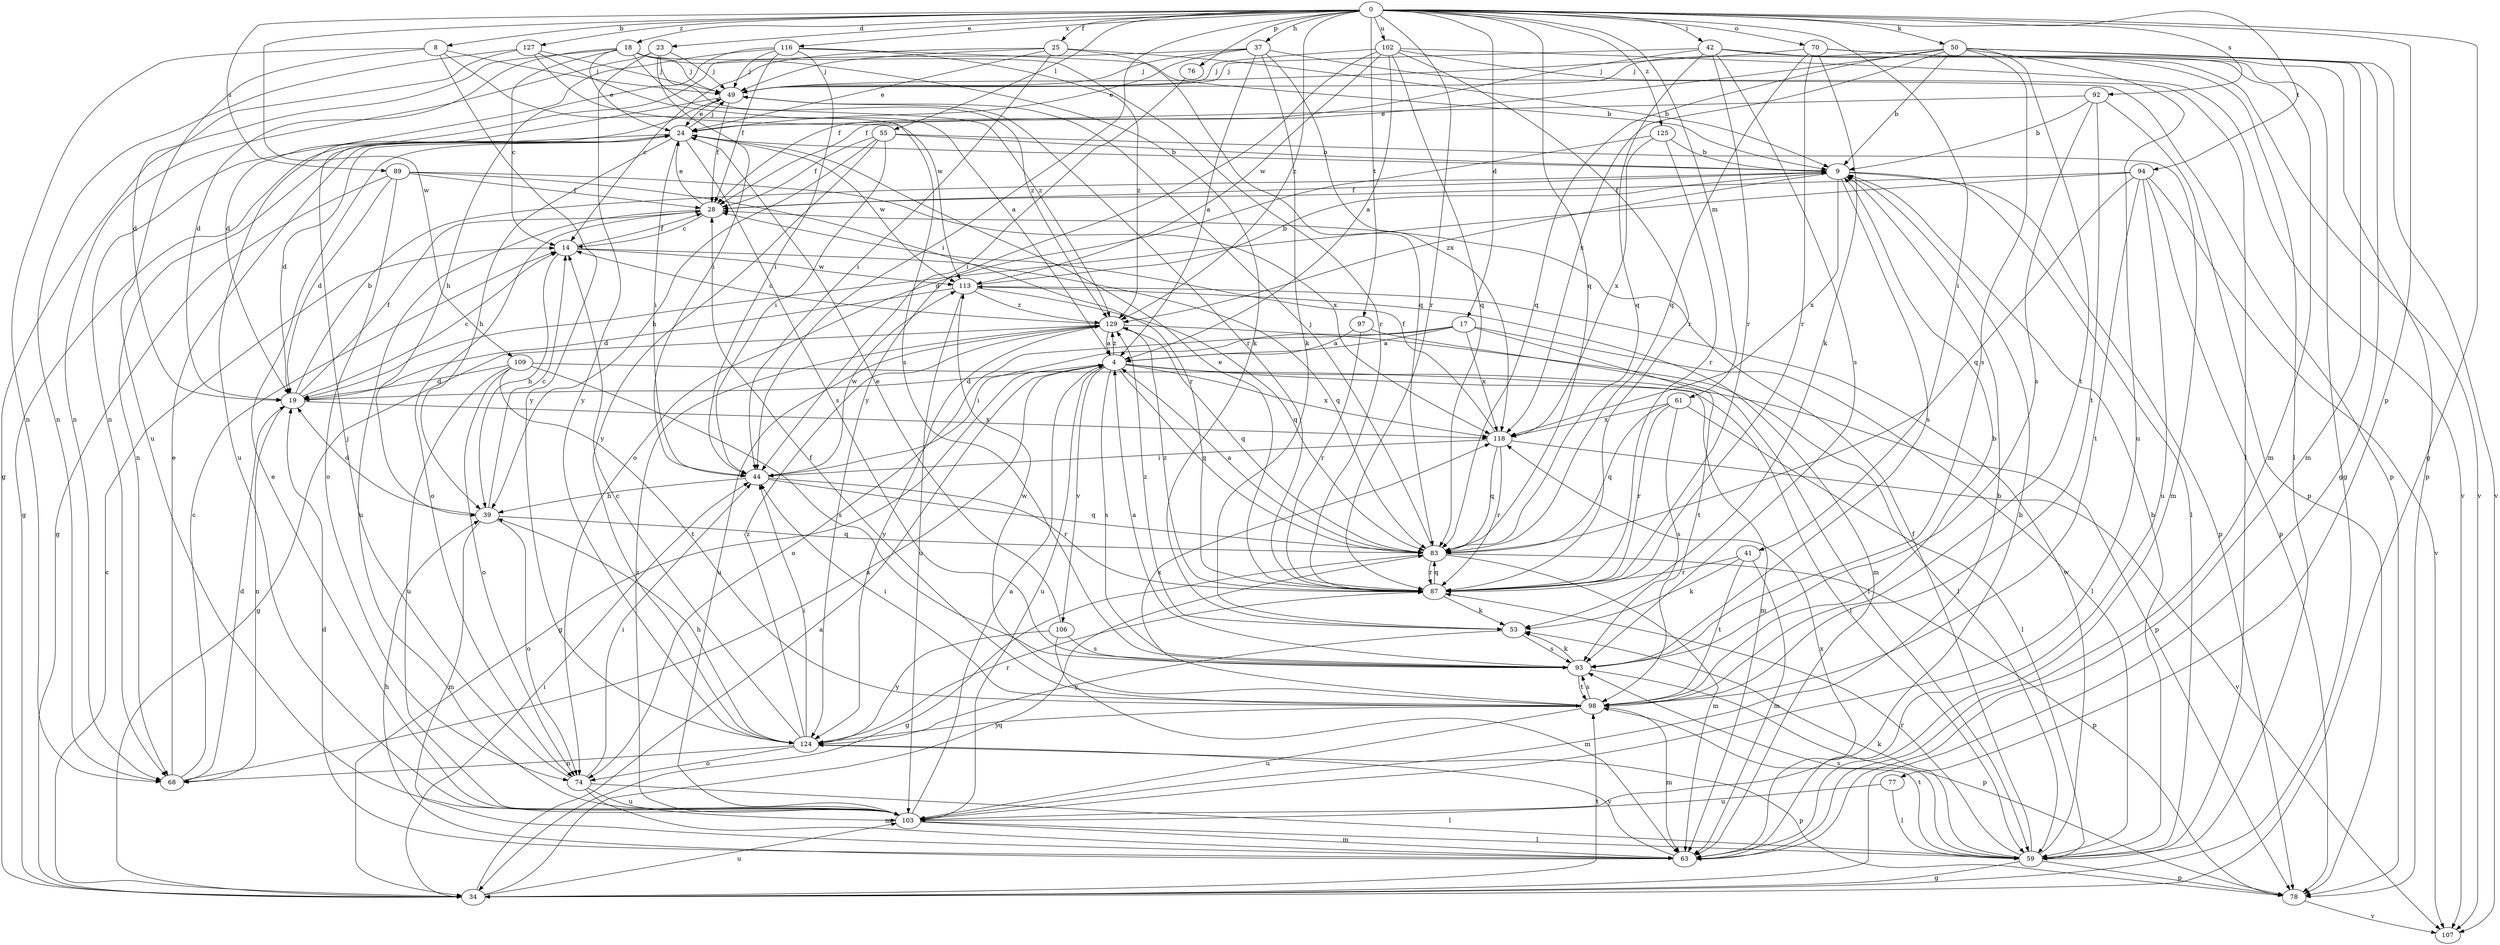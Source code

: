strict digraph  {
0;
4;
8;
9;
14;
17;
18;
19;
23;
24;
25;
28;
34;
37;
39;
41;
42;
44;
49;
50;
53;
55;
59;
61;
63;
68;
70;
74;
76;
77;
78;
83;
87;
89;
92;
93;
94;
97;
98;
102;
103;
106;
107;
109;
113;
116;
118;
124;
125;
127;
129;
0 -> 8  [label=b];
0 -> 17  [label=d];
0 -> 18  [label=d];
0 -> 23  [label=e];
0 -> 25  [label=f];
0 -> 34  [label=g];
0 -> 37  [label=h];
0 -> 41  [label=i];
0 -> 42  [label=i];
0 -> 44  [label=i];
0 -> 50  [label=k];
0 -> 55  [label=l];
0 -> 61  [label=m];
0 -> 70  [label=o];
0 -> 76  [label=p];
0 -> 77  [label=p];
0 -> 83  [label=q];
0 -> 87  [label=r];
0 -> 89  [label=s];
0 -> 92  [label=s];
0 -> 94  [label=t];
0 -> 97  [label=t];
0 -> 102  [label=u];
0 -> 109  [label=w];
0 -> 116  [label=x];
0 -> 125  [label=z];
0 -> 127  [label=z];
0 -> 129  [label=z];
4 -> 19  [label=d];
4 -> 34  [label=g];
4 -> 63  [label=m];
4 -> 78  [label=p];
4 -> 83  [label=q];
4 -> 93  [label=s];
4 -> 103  [label=u];
4 -> 106  [label=v];
4 -> 118  [label=x];
4 -> 129  [label=z];
8 -> 49  [label=j];
8 -> 68  [label=n];
8 -> 103  [label=u];
8 -> 113  [label=w];
8 -> 124  [label=y];
9 -> 28  [label=f];
9 -> 59  [label=l];
9 -> 78  [label=p];
9 -> 93  [label=s];
9 -> 118  [label=x];
9 -> 129  [label=z];
14 -> 28  [label=f];
14 -> 39  [label=h];
14 -> 83  [label=q];
14 -> 113  [label=w];
17 -> 4  [label=a];
17 -> 44  [label=i];
17 -> 59  [label=l];
17 -> 74  [label=o];
17 -> 98  [label=t];
17 -> 118  [label=x];
18 -> 14  [label=c];
18 -> 19  [label=d];
18 -> 24  [label=e];
18 -> 34  [label=g];
18 -> 49  [label=j];
18 -> 53  [label=k];
18 -> 87  [label=r];
18 -> 129  [label=z];
19 -> 9  [label=b];
19 -> 14  [label=c];
19 -> 28  [label=f];
19 -> 68  [label=n];
19 -> 118  [label=x];
23 -> 44  [label=i];
23 -> 49  [label=j];
23 -> 68  [label=n];
23 -> 124  [label=y];
23 -> 129  [label=z];
24 -> 9  [label=b];
24 -> 19  [label=d];
24 -> 34  [label=g];
24 -> 39  [label=h];
24 -> 44  [label=i];
24 -> 49  [label=j];
24 -> 68  [label=n];
24 -> 93  [label=s];
24 -> 113  [label=w];
25 -> 9  [label=b];
25 -> 14  [label=c];
25 -> 24  [label=e];
25 -> 44  [label=i];
25 -> 49  [label=j];
25 -> 83  [label=q];
28 -> 14  [label=c];
28 -> 24  [label=e];
28 -> 74  [label=o];
28 -> 103  [label=u];
34 -> 4  [label=a];
34 -> 14  [label=c];
34 -> 44  [label=i];
34 -> 83  [label=q];
34 -> 98  [label=t];
34 -> 103  [label=u];
37 -> 4  [label=a];
37 -> 19  [label=d];
37 -> 24  [label=e];
37 -> 49  [label=j];
37 -> 53  [label=k];
37 -> 78  [label=p];
37 -> 118  [label=x];
39 -> 14  [label=c];
39 -> 19  [label=d];
39 -> 63  [label=m];
39 -> 74  [label=o];
39 -> 83  [label=q];
41 -> 53  [label=k];
41 -> 63  [label=m];
41 -> 87  [label=r];
41 -> 98  [label=t];
42 -> 28  [label=f];
42 -> 49  [label=j];
42 -> 59  [label=l];
42 -> 83  [label=q];
42 -> 87  [label=r];
42 -> 93  [label=s];
42 -> 107  [label=v];
44 -> 39  [label=h];
44 -> 83  [label=q];
44 -> 87  [label=r];
44 -> 113  [label=w];
49 -> 24  [label=e];
49 -> 28  [label=f];
49 -> 87  [label=r];
49 -> 103  [label=u];
50 -> 9  [label=b];
50 -> 28  [label=f];
50 -> 34  [label=g];
50 -> 49  [label=j];
50 -> 63  [label=m];
50 -> 83  [label=q];
50 -> 93  [label=s];
50 -> 98  [label=t];
50 -> 103  [label=u];
50 -> 107  [label=v];
50 -> 118  [label=x];
53 -> 93  [label=s];
53 -> 124  [label=y];
53 -> 129  [label=z];
55 -> 9  [label=b];
55 -> 28  [label=f];
55 -> 39  [label=h];
55 -> 44  [label=i];
55 -> 63  [label=m];
55 -> 124  [label=y];
59 -> 9  [label=b];
59 -> 28  [label=f];
59 -> 34  [label=g];
59 -> 53  [label=k];
59 -> 78  [label=p];
59 -> 87  [label=r];
59 -> 93  [label=s];
59 -> 98  [label=t];
59 -> 113  [label=w];
61 -> 59  [label=l];
61 -> 83  [label=q];
61 -> 87  [label=r];
61 -> 93  [label=s];
61 -> 118  [label=x];
63 -> 9  [label=b];
63 -> 19  [label=d];
63 -> 39  [label=h];
63 -> 118  [label=x];
63 -> 124  [label=y];
68 -> 4  [label=a];
68 -> 14  [label=c];
68 -> 19  [label=d];
68 -> 24  [label=e];
70 -> 34  [label=g];
70 -> 49  [label=j];
70 -> 53  [label=k];
70 -> 63  [label=m];
70 -> 78  [label=p];
70 -> 83  [label=q];
70 -> 87  [label=r];
74 -> 44  [label=i];
74 -> 49  [label=j];
74 -> 59  [label=l];
74 -> 63  [label=m];
74 -> 103  [label=u];
76 -> 44  [label=i];
77 -> 59  [label=l];
77 -> 103  [label=u];
78 -> 107  [label=v];
83 -> 4  [label=a];
83 -> 34  [label=g];
83 -> 49  [label=j];
83 -> 63  [label=m];
83 -> 78  [label=p];
83 -> 87  [label=r];
87 -> 24  [label=e];
87 -> 53  [label=k];
87 -> 83  [label=q];
87 -> 129  [label=z];
89 -> 19  [label=d];
89 -> 28  [label=f];
89 -> 34  [label=g];
89 -> 74  [label=o];
89 -> 87  [label=r];
89 -> 118  [label=x];
92 -> 9  [label=b];
92 -> 24  [label=e];
92 -> 78  [label=p];
92 -> 93  [label=s];
92 -> 98  [label=t];
93 -> 4  [label=a];
93 -> 53  [label=k];
93 -> 78  [label=p];
93 -> 98  [label=t];
94 -> 19  [label=d];
94 -> 28  [label=f];
94 -> 78  [label=p];
94 -> 83  [label=q];
94 -> 98  [label=t];
94 -> 103  [label=u];
94 -> 107  [label=v];
97 -> 4  [label=a];
97 -> 59  [label=l];
97 -> 87  [label=r];
98 -> 9  [label=b];
98 -> 28  [label=f];
98 -> 44  [label=i];
98 -> 63  [label=m];
98 -> 93  [label=s];
98 -> 103  [label=u];
98 -> 113  [label=w];
98 -> 118  [label=x];
98 -> 124  [label=y];
102 -> 4  [label=a];
102 -> 49  [label=j];
102 -> 59  [label=l];
102 -> 83  [label=q];
102 -> 87  [label=r];
102 -> 107  [label=v];
102 -> 113  [label=w];
102 -> 124  [label=y];
103 -> 4  [label=a];
103 -> 9  [label=b];
103 -> 24  [label=e];
103 -> 59  [label=l];
103 -> 63  [label=m];
103 -> 129  [label=z];
106 -> 24  [label=e];
106 -> 63  [label=m];
106 -> 93  [label=s];
106 -> 124  [label=y];
109 -> 19  [label=d];
109 -> 59  [label=l];
109 -> 74  [label=o];
109 -> 93  [label=s];
109 -> 98  [label=t];
109 -> 103  [label=u];
113 -> 9  [label=b];
113 -> 19  [label=d];
113 -> 63  [label=m];
113 -> 83  [label=q];
113 -> 103  [label=u];
113 -> 129  [label=z];
116 -> 9  [label=b];
116 -> 28  [label=f];
116 -> 39  [label=h];
116 -> 44  [label=i];
116 -> 49  [label=j];
116 -> 68  [label=n];
116 -> 129  [label=z];
118 -> 28  [label=f];
118 -> 44  [label=i];
118 -> 83  [label=q];
118 -> 87  [label=r];
118 -> 107  [label=v];
124 -> 14  [label=c];
124 -> 39  [label=h];
124 -> 44  [label=i];
124 -> 68  [label=n];
124 -> 74  [label=o];
124 -> 78  [label=p];
124 -> 87  [label=r];
124 -> 129  [label=z];
125 -> 9  [label=b];
125 -> 74  [label=o];
125 -> 87  [label=r];
125 -> 118  [label=x];
127 -> 4  [label=a];
127 -> 19  [label=d];
127 -> 49  [label=j];
127 -> 68  [label=n];
127 -> 93  [label=s];
129 -> 4  [label=a];
129 -> 14  [label=c];
129 -> 34  [label=g];
129 -> 59  [label=l];
129 -> 83  [label=q];
129 -> 103  [label=u];
129 -> 124  [label=y];
}
